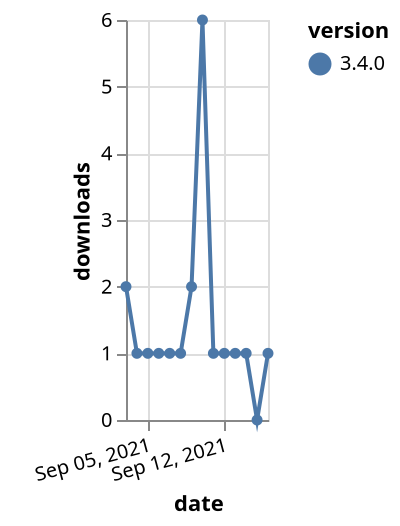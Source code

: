 {"$schema": "https://vega.github.io/schema/vega-lite/v5.json", "description": "A simple bar chart with embedded data.", "data": {"values": [{"date": "2021-09-03", "total": 517, "delta": 2, "version": "3.4.0"}, {"date": "2021-09-04", "total": 518, "delta": 1, "version": "3.4.0"}, {"date": "2021-09-05", "total": 519, "delta": 1, "version": "3.4.0"}, {"date": "2021-09-06", "total": 520, "delta": 1, "version": "3.4.0"}, {"date": "2021-09-07", "total": 521, "delta": 1, "version": "3.4.0"}, {"date": "2021-09-08", "total": 522, "delta": 1, "version": "3.4.0"}, {"date": "2021-09-09", "total": 524, "delta": 2, "version": "3.4.0"}, {"date": "2021-09-10", "total": 530, "delta": 6, "version": "3.4.0"}, {"date": "2021-09-11", "total": 531, "delta": 1, "version": "3.4.0"}, {"date": "2021-09-12", "total": 532, "delta": 1, "version": "3.4.0"}, {"date": "2021-09-13", "total": 533, "delta": 1, "version": "3.4.0"}, {"date": "2021-09-14", "total": 534, "delta": 1, "version": "3.4.0"}, {"date": "2021-09-15", "total": 534, "delta": 0, "version": "3.4.0"}, {"date": "2021-09-16", "total": 535, "delta": 1, "version": "3.4.0"}]}, "width": "container", "mark": {"type": "line", "point": {"filled": true}}, "encoding": {"x": {"field": "date", "type": "temporal", "timeUnit": "yearmonthdate", "title": "date", "axis": {"labelAngle": -15}}, "y": {"field": "delta", "type": "quantitative", "title": "downloads"}, "color": {"field": "version", "type": "nominal"}, "tooltip": {"field": "delta"}}}